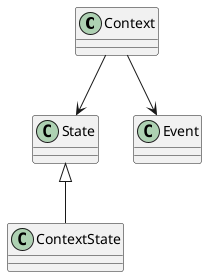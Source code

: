 
@startuml

class Context
class State
class Event

Context --> Event
Context --> State
State <|-- ContextState

@enduml